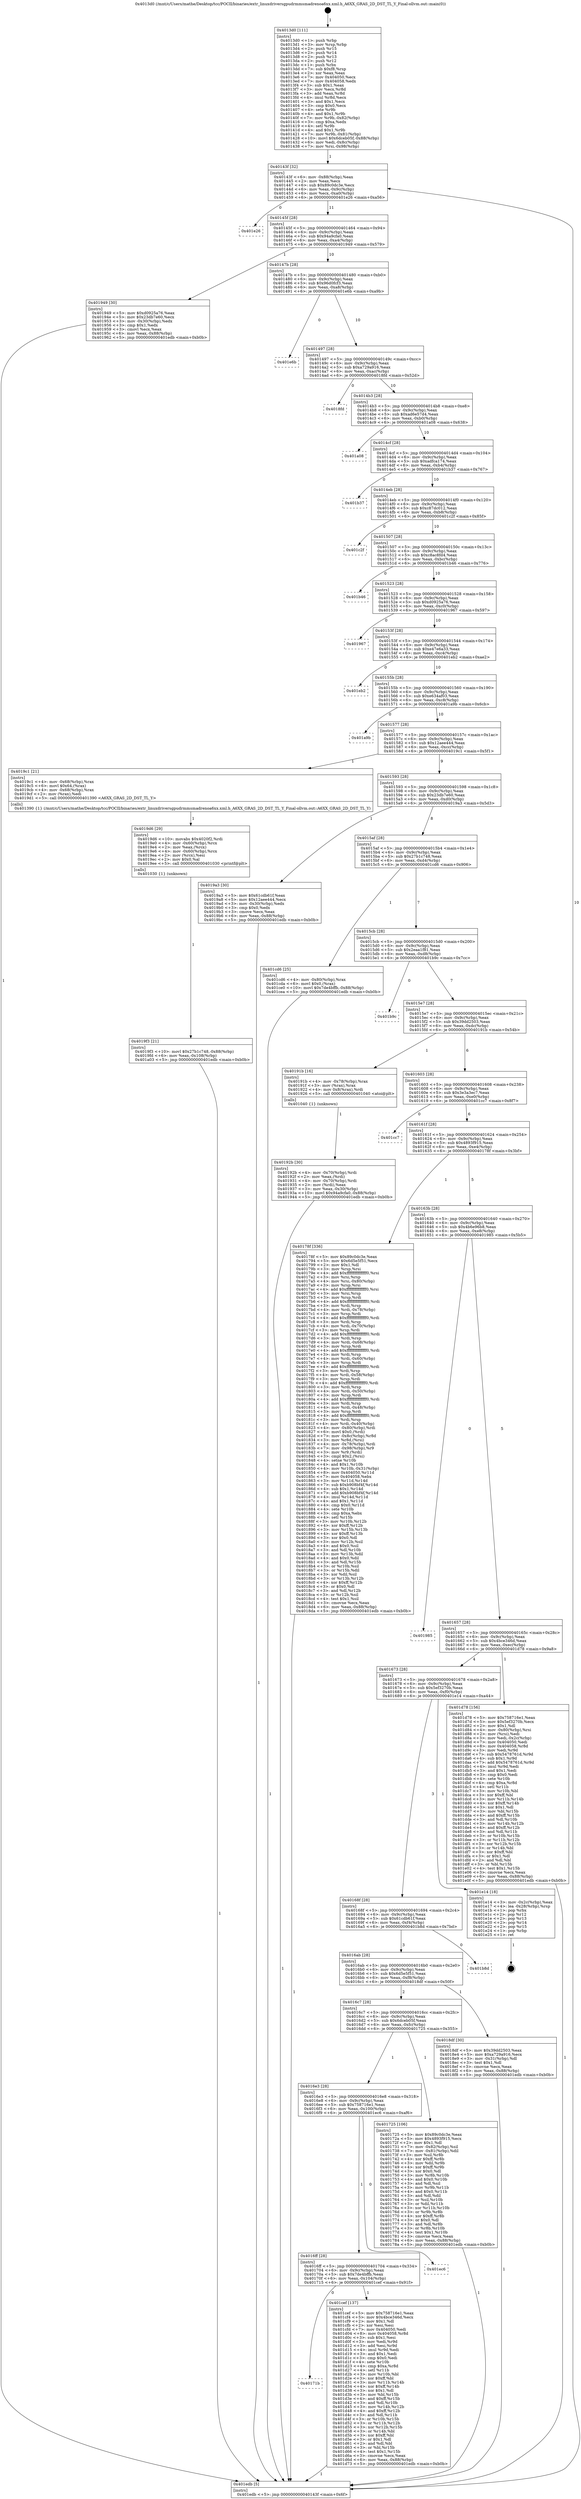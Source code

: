 digraph "0x4013d0" {
  label = "0x4013d0 (/mnt/c/Users/mathe/Desktop/tcc/POCII/binaries/extr_linuxdriversgpudrmmsmadrenoa6xx.xml.h_A6XX_GRAS_2D_DST_TL_Y_Final-ollvm.out::main(0))"
  labelloc = "t"
  node[shape=record]

  Entry [label="",width=0.3,height=0.3,shape=circle,fillcolor=black,style=filled]
  "0x40143f" [label="{
     0x40143f [32]\l
     | [instrs]\l
     &nbsp;&nbsp;0x40143f \<+6\>: mov -0x88(%rbp),%eax\l
     &nbsp;&nbsp;0x401445 \<+2\>: mov %eax,%ecx\l
     &nbsp;&nbsp;0x401447 \<+6\>: sub $0x89c0dc3e,%ecx\l
     &nbsp;&nbsp;0x40144d \<+6\>: mov %eax,-0x9c(%rbp)\l
     &nbsp;&nbsp;0x401453 \<+6\>: mov %ecx,-0xa0(%rbp)\l
     &nbsp;&nbsp;0x401459 \<+6\>: je 0000000000401e26 \<main+0xa56\>\l
  }"]
  "0x401e26" [label="{
     0x401e26\l
  }", style=dashed]
  "0x40145f" [label="{
     0x40145f [28]\l
     | [instrs]\l
     &nbsp;&nbsp;0x40145f \<+5\>: jmp 0000000000401464 \<main+0x94\>\l
     &nbsp;&nbsp;0x401464 \<+6\>: mov -0x9c(%rbp),%eax\l
     &nbsp;&nbsp;0x40146a \<+5\>: sub $0x94a9cfa0,%eax\l
     &nbsp;&nbsp;0x40146f \<+6\>: mov %eax,-0xa4(%rbp)\l
     &nbsp;&nbsp;0x401475 \<+6\>: je 0000000000401949 \<main+0x579\>\l
  }"]
  Exit [label="",width=0.3,height=0.3,shape=circle,fillcolor=black,style=filled,peripheries=2]
  "0x401949" [label="{
     0x401949 [30]\l
     | [instrs]\l
     &nbsp;&nbsp;0x401949 \<+5\>: mov $0xd0925a76,%eax\l
     &nbsp;&nbsp;0x40194e \<+5\>: mov $0x23db7e60,%ecx\l
     &nbsp;&nbsp;0x401953 \<+3\>: mov -0x30(%rbp),%edx\l
     &nbsp;&nbsp;0x401956 \<+3\>: cmp $0x1,%edx\l
     &nbsp;&nbsp;0x401959 \<+3\>: cmovl %ecx,%eax\l
     &nbsp;&nbsp;0x40195c \<+6\>: mov %eax,-0x88(%rbp)\l
     &nbsp;&nbsp;0x401962 \<+5\>: jmp 0000000000401edb \<main+0xb0b\>\l
  }"]
  "0x40147b" [label="{
     0x40147b [28]\l
     | [instrs]\l
     &nbsp;&nbsp;0x40147b \<+5\>: jmp 0000000000401480 \<main+0xb0\>\l
     &nbsp;&nbsp;0x401480 \<+6\>: mov -0x9c(%rbp),%eax\l
     &nbsp;&nbsp;0x401486 \<+5\>: sub $0x96d0fcf3,%eax\l
     &nbsp;&nbsp;0x40148b \<+6\>: mov %eax,-0xa8(%rbp)\l
     &nbsp;&nbsp;0x401491 \<+6\>: je 0000000000401e6b \<main+0xa9b\>\l
  }"]
  "0x40171b" [label="{
     0x40171b\l
  }", style=dashed]
  "0x401e6b" [label="{
     0x401e6b\l
  }", style=dashed]
  "0x401497" [label="{
     0x401497 [28]\l
     | [instrs]\l
     &nbsp;&nbsp;0x401497 \<+5\>: jmp 000000000040149c \<main+0xcc\>\l
     &nbsp;&nbsp;0x40149c \<+6\>: mov -0x9c(%rbp),%eax\l
     &nbsp;&nbsp;0x4014a2 \<+5\>: sub $0xa729a916,%eax\l
     &nbsp;&nbsp;0x4014a7 \<+6\>: mov %eax,-0xac(%rbp)\l
     &nbsp;&nbsp;0x4014ad \<+6\>: je 00000000004018fd \<main+0x52d\>\l
  }"]
  "0x401cef" [label="{
     0x401cef [137]\l
     | [instrs]\l
     &nbsp;&nbsp;0x401cef \<+5\>: mov $0x758716e1,%eax\l
     &nbsp;&nbsp;0x401cf4 \<+5\>: mov $0x4bce346d,%ecx\l
     &nbsp;&nbsp;0x401cf9 \<+2\>: mov $0x1,%dl\l
     &nbsp;&nbsp;0x401cfb \<+2\>: xor %esi,%esi\l
     &nbsp;&nbsp;0x401cfd \<+7\>: mov 0x404050,%edi\l
     &nbsp;&nbsp;0x401d04 \<+8\>: mov 0x404058,%r8d\l
     &nbsp;&nbsp;0x401d0c \<+3\>: sub $0x1,%esi\l
     &nbsp;&nbsp;0x401d0f \<+3\>: mov %edi,%r9d\l
     &nbsp;&nbsp;0x401d12 \<+3\>: add %esi,%r9d\l
     &nbsp;&nbsp;0x401d15 \<+4\>: imul %r9d,%edi\l
     &nbsp;&nbsp;0x401d19 \<+3\>: and $0x1,%edi\l
     &nbsp;&nbsp;0x401d1c \<+3\>: cmp $0x0,%edi\l
     &nbsp;&nbsp;0x401d1f \<+4\>: sete %r10b\l
     &nbsp;&nbsp;0x401d23 \<+4\>: cmp $0xa,%r8d\l
     &nbsp;&nbsp;0x401d27 \<+4\>: setl %r11b\l
     &nbsp;&nbsp;0x401d2b \<+3\>: mov %r10b,%bl\l
     &nbsp;&nbsp;0x401d2e \<+3\>: xor $0xff,%bl\l
     &nbsp;&nbsp;0x401d31 \<+3\>: mov %r11b,%r14b\l
     &nbsp;&nbsp;0x401d34 \<+4\>: xor $0xff,%r14b\l
     &nbsp;&nbsp;0x401d38 \<+3\>: xor $0x1,%dl\l
     &nbsp;&nbsp;0x401d3b \<+3\>: mov %bl,%r15b\l
     &nbsp;&nbsp;0x401d3e \<+4\>: and $0xff,%r15b\l
     &nbsp;&nbsp;0x401d42 \<+3\>: and %dl,%r10b\l
     &nbsp;&nbsp;0x401d45 \<+3\>: mov %r14b,%r12b\l
     &nbsp;&nbsp;0x401d48 \<+4\>: and $0xff,%r12b\l
     &nbsp;&nbsp;0x401d4c \<+3\>: and %dl,%r11b\l
     &nbsp;&nbsp;0x401d4f \<+3\>: or %r10b,%r15b\l
     &nbsp;&nbsp;0x401d52 \<+3\>: or %r11b,%r12b\l
     &nbsp;&nbsp;0x401d55 \<+3\>: xor %r12b,%r15b\l
     &nbsp;&nbsp;0x401d58 \<+3\>: or %r14b,%bl\l
     &nbsp;&nbsp;0x401d5b \<+3\>: xor $0xff,%bl\l
     &nbsp;&nbsp;0x401d5e \<+3\>: or $0x1,%dl\l
     &nbsp;&nbsp;0x401d61 \<+2\>: and %dl,%bl\l
     &nbsp;&nbsp;0x401d63 \<+3\>: or %bl,%r15b\l
     &nbsp;&nbsp;0x401d66 \<+4\>: test $0x1,%r15b\l
     &nbsp;&nbsp;0x401d6a \<+3\>: cmovne %ecx,%eax\l
     &nbsp;&nbsp;0x401d6d \<+6\>: mov %eax,-0x88(%rbp)\l
     &nbsp;&nbsp;0x401d73 \<+5\>: jmp 0000000000401edb \<main+0xb0b\>\l
  }"]
  "0x4018fd" [label="{
     0x4018fd\l
  }", style=dashed]
  "0x4014b3" [label="{
     0x4014b3 [28]\l
     | [instrs]\l
     &nbsp;&nbsp;0x4014b3 \<+5\>: jmp 00000000004014b8 \<main+0xe8\>\l
     &nbsp;&nbsp;0x4014b8 \<+6\>: mov -0x9c(%rbp),%eax\l
     &nbsp;&nbsp;0x4014be \<+5\>: sub $0xad6e57d4,%eax\l
     &nbsp;&nbsp;0x4014c3 \<+6\>: mov %eax,-0xb0(%rbp)\l
     &nbsp;&nbsp;0x4014c9 \<+6\>: je 0000000000401a08 \<main+0x638\>\l
  }"]
  "0x4016ff" [label="{
     0x4016ff [28]\l
     | [instrs]\l
     &nbsp;&nbsp;0x4016ff \<+5\>: jmp 0000000000401704 \<main+0x334\>\l
     &nbsp;&nbsp;0x401704 \<+6\>: mov -0x9c(%rbp),%eax\l
     &nbsp;&nbsp;0x40170a \<+5\>: sub $0x7de4bffb,%eax\l
     &nbsp;&nbsp;0x40170f \<+6\>: mov %eax,-0x104(%rbp)\l
     &nbsp;&nbsp;0x401715 \<+6\>: je 0000000000401cef \<main+0x91f\>\l
  }"]
  "0x401a08" [label="{
     0x401a08\l
  }", style=dashed]
  "0x4014cf" [label="{
     0x4014cf [28]\l
     | [instrs]\l
     &nbsp;&nbsp;0x4014cf \<+5\>: jmp 00000000004014d4 \<main+0x104\>\l
     &nbsp;&nbsp;0x4014d4 \<+6\>: mov -0x9c(%rbp),%eax\l
     &nbsp;&nbsp;0x4014da \<+5\>: sub $0xadfca174,%eax\l
     &nbsp;&nbsp;0x4014df \<+6\>: mov %eax,-0xb4(%rbp)\l
     &nbsp;&nbsp;0x4014e5 \<+6\>: je 0000000000401b37 \<main+0x767\>\l
  }"]
  "0x401ec6" [label="{
     0x401ec6\l
  }", style=dashed]
  "0x401b37" [label="{
     0x401b37\l
  }", style=dashed]
  "0x4014eb" [label="{
     0x4014eb [28]\l
     | [instrs]\l
     &nbsp;&nbsp;0x4014eb \<+5\>: jmp 00000000004014f0 \<main+0x120\>\l
     &nbsp;&nbsp;0x4014f0 \<+6\>: mov -0x9c(%rbp),%eax\l
     &nbsp;&nbsp;0x4014f6 \<+5\>: sub $0xc87dc012,%eax\l
     &nbsp;&nbsp;0x4014fb \<+6\>: mov %eax,-0xb8(%rbp)\l
     &nbsp;&nbsp;0x401501 \<+6\>: je 0000000000401c2f \<main+0x85f\>\l
  }"]
  "0x4019f3" [label="{
     0x4019f3 [21]\l
     | [instrs]\l
     &nbsp;&nbsp;0x4019f3 \<+10\>: movl $0x27b1c748,-0x88(%rbp)\l
     &nbsp;&nbsp;0x4019fd \<+6\>: mov %eax,-0x108(%rbp)\l
     &nbsp;&nbsp;0x401a03 \<+5\>: jmp 0000000000401edb \<main+0xb0b\>\l
  }"]
  "0x401c2f" [label="{
     0x401c2f\l
  }", style=dashed]
  "0x401507" [label="{
     0x401507 [28]\l
     | [instrs]\l
     &nbsp;&nbsp;0x401507 \<+5\>: jmp 000000000040150c \<main+0x13c\>\l
     &nbsp;&nbsp;0x40150c \<+6\>: mov -0x9c(%rbp),%eax\l
     &nbsp;&nbsp;0x401512 \<+5\>: sub $0xc8ac8fd4,%eax\l
     &nbsp;&nbsp;0x401517 \<+6\>: mov %eax,-0xbc(%rbp)\l
     &nbsp;&nbsp;0x40151d \<+6\>: je 0000000000401b46 \<main+0x776\>\l
  }"]
  "0x4019d6" [label="{
     0x4019d6 [29]\l
     | [instrs]\l
     &nbsp;&nbsp;0x4019d6 \<+10\>: movabs $0x4020f2,%rdi\l
     &nbsp;&nbsp;0x4019e0 \<+4\>: mov -0x60(%rbp),%rcx\l
     &nbsp;&nbsp;0x4019e4 \<+2\>: mov %eax,(%rcx)\l
     &nbsp;&nbsp;0x4019e6 \<+4\>: mov -0x60(%rbp),%rcx\l
     &nbsp;&nbsp;0x4019ea \<+2\>: mov (%rcx),%esi\l
     &nbsp;&nbsp;0x4019ec \<+2\>: mov $0x0,%al\l
     &nbsp;&nbsp;0x4019ee \<+5\>: call 0000000000401030 \<printf@plt\>\l
     | [calls]\l
     &nbsp;&nbsp;0x401030 \{1\} (unknown)\l
  }"]
  "0x401b46" [label="{
     0x401b46\l
  }", style=dashed]
  "0x401523" [label="{
     0x401523 [28]\l
     | [instrs]\l
     &nbsp;&nbsp;0x401523 \<+5\>: jmp 0000000000401528 \<main+0x158\>\l
     &nbsp;&nbsp;0x401528 \<+6\>: mov -0x9c(%rbp),%eax\l
     &nbsp;&nbsp;0x40152e \<+5\>: sub $0xd0925a76,%eax\l
     &nbsp;&nbsp;0x401533 \<+6\>: mov %eax,-0xc0(%rbp)\l
     &nbsp;&nbsp;0x401539 \<+6\>: je 0000000000401967 \<main+0x597\>\l
  }"]
  "0x40192b" [label="{
     0x40192b [30]\l
     | [instrs]\l
     &nbsp;&nbsp;0x40192b \<+4\>: mov -0x70(%rbp),%rdi\l
     &nbsp;&nbsp;0x40192f \<+2\>: mov %eax,(%rdi)\l
     &nbsp;&nbsp;0x401931 \<+4\>: mov -0x70(%rbp),%rdi\l
     &nbsp;&nbsp;0x401935 \<+2\>: mov (%rdi),%eax\l
     &nbsp;&nbsp;0x401937 \<+3\>: mov %eax,-0x30(%rbp)\l
     &nbsp;&nbsp;0x40193a \<+10\>: movl $0x94a9cfa0,-0x88(%rbp)\l
     &nbsp;&nbsp;0x401944 \<+5\>: jmp 0000000000401edb \<main+0xb0b\>\l
  }"]
  "0x401967" [label="{
     0x401967\l
  }", style=dashed]
  "0x40153f" [label="{
     0x40153f [28]\l
     | [instrs]\l
     &nbsp;&nbsp;0x40153f \<+5\>: jmp 0000000000401544 \<main+0x174\>\l
     &nbsp;&nbsp;0x401544 \<+6\>: mov -0x9c(%rbp),%eax\l
     &nbsp;&nbsp;0x40154a \<+5\>: sub $0xe47e6a33,%eax\l
     &nbsp;&nbsp;0x40154f \<+6\>: mov %eax,-0xc4(%rbp)\l
     &nbsp;&nbsp;0x401555 \<+6\>: je 0000000000401eb2 \<main+0xae2\>\l
  }"]
  "0x4013d0" [label="{
     0x4013d0 [111]\l
     | [instrs]\l
     &nbsp;&nbsp;0x4013d0 \<+1\>: push %rbp\l
     &nbsp;&nbsp;0x4013d1 \<+3\>: mov %rsp,%rbp\l
     &nbsp;&nbsp;0x4013d4 \<+2\>: push %r15\l
     &nbsp;&nbsp;0x4013d6 \<+2\>: push %r14\l
     &nbsp;&nbsp;0x4013d8 \<+2\>: push %r13\l
     &nbsp;&nbsp;0x4013da \<+2\>: push %r12\l
     &nbsp;&nbsp;0x4013dc \<+1\>: push %rbx\l
     &nbsp;&nbsp;0x4013dd \<+7\>: sub $0xf8,%rsp\l
     &nbsp;&nbsp;0x4013e4 \<+2\>: xor %eax,%eax\l
     &nbsp;&nbsp;0x4013e6 \<+7\>: mov 0x404050,%ecx\l
     &nbsp;&nbsp;0x4013ed \<+7\>: mov 0x404058,%edx\l
     &nbsp;&nbsp;0x4013f4 \<+3\>: sub $0x1,%eax\l
     &nbsp;&nbsp;0x4013f7 \<+3\>: mov %ecx,%r8d\l
     &nbsp;&nbsp;0x4013fa \<+3\>: add %eax,%r8d\l
     &nbsp;&nbsp;0x4013fd \<+4\>: imul %r8d,%ecx\l
     &nbsp;&nbsp;0x401401 \<+3\>: and $0x1,%ecx\l
     &nbsp;&nbsp;0x401404 \<+3\>: cmp $0x0,%ecx\l
     &nbsp;&nbsp;0x401407 \<+4\>: sete %r9b\l
     &nbsp;&nbsp;0x40140b \<+4\>: and $0x1,%r9b\l
     &nbsp;&nbsp;0x40140f \<+7\>: mov %r9b,-0x82(%rbp)\l
     &nbsp;&nbsp;0x401416 \<+3\>: cmp $0xa,%edx\l
     &nbsp;&nbsp;0x401419 \<+4\>: setl %r9b\l
     &nbsp;&nbsp;0x40141d \<+4\>: and $0x1,%r9b\l
     &nbsp;&nbsp;0x401421 \<+7\>: mov %r9b,-0x81(%rbp)\l
     &nbsp;&nbsp;0x401428 \<+10\>: movl $0x6dceb05f,-0x88(%rbp)\l
     &nbsp;&nbsp;0x401432 \<+6\>: mov %edi,-0x8c(%rbp)\l
     &nbsp;&nbsp;0x401438 \<+7\>: mov %rsi,-0x98(%rbp)\l
  }"]
  "0x401eb2" [label="{
     0x401eb2\l
  }", style=dashed]
  "0x40155b" [label="{
     0x40155b [28]\l
     | [instrs]\l
     &nbsp;&nbsp;0x40155b \<+5\>: jmp 0000000000401560 \<main+0x190\>\l
     &nbsp;&nbsp;0x401560 \<+6\>: mov -0x9c(%rbp),%eax\l
     &nbsp;&nbsp;0x401566 \<+5\>: sub $0xe634af03,%eax\l
     &nbsp;&nbsp;0x40156b \<+6\>: mov %eax,-0xc8(%rbp)\l
     &nbsp;&nbsp;0x401571 \<+6\>: je 0000000000401a9b \<main+0x6cb\>\l
  }"]
  "0x401edb" [label="{
     0x401edb [5]\l
     | [instrs]\l
     &nbsp;&nbsp;0x401edb \<+5\>: jmp 000000000040143f \<main+0x6f\>\l
  }"]
  "0x401a9b" [label="{
     0x401a9b\l
  }", style=dashed]
  "0x401577" [label="{
     0x401577 [28]\l
     | [instrs]\l
     &nbsp;&nbsp;0x401577 \<+5\>: jmp 000000000040157c \<main+0x1ac\>\l
     &nbsp;&nbsp;0x40157c \<+6\>: mov -0x9c(%rbp),%eax\l
     &nbsp;&nbsp;0x401582 \<+5\>: sub $0x12aee444,%eax\l
     &nbsp;&nbsp;0x401587 \<+6\>: mov %eax,-0xcc(%rbp)\l
     &nbsp;&nbsp;0x40158d \<+6\>: je 00000000004019c1 \<main+0x5f1\>\l
  }"]
  "0x4016e3" [label="{
     0x4016e3 [28]\l
     | [instrs]\l
     &nbsp;&nbsp;0x4016e3 \<+5\>: jmp 00000000004016e8 \<main+0x318\>\l
     &nbsp;&nbsp;0x4016e8 \<+6\>: mov -0x9c(%rbp),%eax\l
     &nbsp;&nbsp;0x4016ee \<+5\>: sub $0x758716e1,%eax\l
     &nbsp;&nbsp;0x4016f3 \<+6\>: mov %eax,-0x100(%rbp)\l
     &nbsp;&nbsp;0x4016f9 \<+6\>: je 0000000000401ec6 \<main+0xaf6\>\l
  }"]
  "0x4019c1" [label="{
     0x4019c1 [21]\l
     | [instrs]\l
     &nbsp;&nbsp;0x4019c1 \<+4\>: mov -0x68(%rbp),%rax\l
     &nbsp;&nbsp;0x4019c5 \<+6\>: movl $0x64,(%rax)\l
     &nbsp;&nbsp;0x4019cb \<+4\>: mov -0x68(%rbp),%rax\l
     &nbsp;&nbsp;0x4019cf \<+2\>: mov (%rax),%edi\l
     &nbsp;&nbsp;0x4019d1 \<+5\>: call 0000000000401390 \<A6XX_GRAS_2D_DST_TL_Y\>\l
     | [calls]\l
     &nbsp;&nbsp;0x401390 \{1\} (/mnt/c/Users/mathe/Desktop/tcc/POCII/binaries/extr_linuxdriversgpudrmmsmadrenoa6xx.xml.h_A6XX_GRAS_2D_DST_TL_Y_Final-ollvm.out::A6XX_GRAS_2D_DST_TL_Y)\l
  }"]
  "0x401593" [label="{
     0x401593 [28]\l
     | [instrs]\l
     &nbsp;&nbsp;0x401593 \<+5\>: jmp 0000000000401598 \<main+0x1c8\>\l
     &nbsp;&nbsp;0x401598 \<+6\>: mov -0x9c(%rbp),%eax\l
     &nbsp;&nbsp;0x40159e \<+5\>: sub $0x23db7e60,%eax\l
     &nbsp;&nbsp;0x4015a3 \<+6\>: mov %eax,-0xd0(%rbp)\l
     &nbsp;&nbsp;0x4015a9 \<+6\>: je 00000000004019a3 \<main+0x5d3\>\l
  }"]
  "0x401725" [label="{
     0x401725 [106]\l
     | [instrs]\l
     &nbsp;&nbsp;0x401725 \<+5\>: mov $0x89c0dc3e,%eax\l
     &nbsp;&nbsp;0x40172a \<+5\>: mov $0x4893f915,%ecx\l
     &nbsp;&nbsp;0x40172f \<+2\>: mov $0x1,%dl\l
     &nbsp;&nbsp;0x401731 \<+7\>: mov -0x82(%rbp),%sil\l
     &nbsp;&nbsp;0x401738 \<+7\>: mov -0x81(%rbp),%dil\l
     &nbsp;&nbsp;0x40173f \<+3\>: mov %sil,%r8b\l
     &nbsp;&nbsp;0x401742 \<+4\>: xor $0xff,%r8b\l
     &nbsp;&nbsp;0x401746 \<+3\>: mov %dil,%r9b\l
     &nbsp;&nbsp;0x401749 \<+4\>: xor $0xff,%r9b\l
     &nbsp;&nbsp;0x40174d \<+3\>: xor $0x0,%dl\l
     &nbsp;&nbsp;0x401750 \<+3\>: mov %r8b,%r10b\l
     &nbsp;&nbsp;0x401753 \<+4\>: and $0x0,%r10b\l
     &nbsp;&nbsp;0x401757 \<+3\>: and %dl,%sil\l
     &nbsp;&nbsp;0x40175a \<+3\>: mov %r9b,%r11b\l
     &nbsp;&nbsp;0x40175d \<+4\>: and $0x0,%r11b\l
     &nbsp;&nbsp;0x401761 \<+3\>: and %dl,%dil\l
     &nbsp;&nbsp;0x401764 \<+3\>: or %sil,%r10b\l
     &nbsp;&nbsp;0x401767 \<+3\>: or %dil,%r11b\l
     &nbsp;&nbsp;0x40176a \<+3\>: xor %r11b,%r10b\l
     &nbsp;&nbsp;0x40176d \<+3\>: or %r9b,%r8b\l
     &nbsp;&nbsp;0x401770 \<+4\>: xor $0xff,%r8b\l
     &nbsp;&nbsp;0x401774 \<+3\>: or $0x0,%dl\l
     &nbsp;&nbsp;0x401777 \<+3\>: and %dl,%r8b\l
     &nbsp;&nbsp;0x40177a \<+3\>: or %r8b,%r10b\l
     &nbsp;&nbsp;0x40177d \<+4\>: test $0x1,%r10b\l
     &nbsp;&nbsp;0x401781 \<+3\>: cmovne %ecx,%eax\l
     &nbsp;&nbsp;0x401784 \<+6\>: mov %eax,-0x88(%rbp)\l
     &nbsp;&nbsp;0x40178a \<+5\>: jmp 0000000000401edb \<main+0xb0b\>\l
  }"]
  "0x4019a3" [label="{
     0x4019a3 [30]\l
     | [instrs]\l
     &nbsp;&nbsp;0x4019a3 \<+5\>: mov $0x61cdb61f,%eax\l
     &nbsp;&nbsp;0x4019a8 \<+5\>: mov $0x12aee444,%ecx\l
     &nbsp;&nbsp;0x4019ad \<+3\>: mov -0x30(%rbp),%edx\l
     &nbsp;&nbsp;0x4019b0 \<+3\>: cmp $0x0,%edx\l
     &nbsp;&nbsp;0x4019b3 \<+3\>: cmove %ecx,%eax\l
     &nbsp;&nbsp;0x4019b6 \<+6\>: mov %eax,-0x88(%rbp)\l
     &nbsp;&nbsp;0x4019bc \<+5\>: jmp 0000000000401edb \<main+0xb0b\>\l
  }"]
  "0x4015af" [label="{
     0x4015af [28]\l
     | [instrs]\l
     &nbsp;&nbsp;0x4015af \<+5\>: jmp 00000000004015b4 \<main+0x1e4\>\l
     &nbsp;&nbsp;0x4015b4 \<+6\>: mov -0x9c(%rbp),%eax\l
     &nbsp;&nbsp;0x4015ba \<+5\>: sub $0x27b1c748,%eax\l
     &nbsp;&nbsp;0x4015bf \<+6\>: mov %eax,-0xd4(%rbp)\l
     &nbsp;&nbsp;0x4015c5 \<+6\>: je 0000000000401cd6 \<main+0x906\>\l
  }"]
  "0x4016c7" [label="{
     0x4016c7 [28]\l
     | [instrs]\l
     &nbsp;&nbsp;0x4016c7 \<+5\>: jmp 00000000004016cc \<main+0x2fc\>\l
     &nbsp;&nbsp;0x4016cc \<+6\>: mov -0x9c(%rbp),%eax\l
     &nbsp;&nbsp;0x4016d2 \<+5\>: sub $0x6dceb05f,%eax\l
     &nbsp;&nbsp;0x4016d7 \<+6\>: mov %eax,-0xfc(%rbp)\l
     &nbsp;&nbsp;0x4016dd \<+6\>: je 0000000000401725 \<main+0x355\>\l
  }"]
  "0x401cd6" [label="{
     0x401cd6 [25]\l
     | [instrs]\l
     &nbsp;&nbsp;0x401cd6 \<+4\>: mov -0x80(%rbp),%rax\l
     &nbsp;&nbsp;0x401cda \<+6\>: movl $0x0,(%rax)\l
     &nbsp;&nbsp;0x401ce0 \<+10\>: movl $0x7de4bffb,-0x88(%rbp)\l
     &nbsp;&nbsp;0x401cea \<+5\>: jmp 0000000000401edb \<main+0xb0b\>\l
  }"]
  "0x4015cb" [label="{
     0x4015cb [28]\l
     | [instrs]\l
     &nbsp;&nbsp;0x4015cb \<+5\>: jmp 00000000004015d0 \<main+0x200\>\l
     &nbsp;&nbsp;0x4015d0 \<+6\>: mov -0x9c(%rbp),%eax\l
     &nbsp;&nbsp;0x4015d6 \<+5\>: sub $0x2eaa1f81,%eax\l
     &nbsp;&nbsp;0x4015db \<+6\>: mov %eax,-0xd8(%rbp)\l
     &nbsp;&nbsp;0x4015e1 \<+6\>: je 0000000000401b9c \<main+0x7cc\>\l
  }"]
  "0x4018df" [label="{
     0x4018df [30]\l
     | [instrs]\l
     &nbsp;&nbsp;0x4018df \<+5\>: mov $0x39dd2503,%eax\l
     &nbsp;&nbsp;0x4018e4 \<+5\>: mov $0xa729a916,%ecx\l
     &nbsp;&nbsp;0x4018e9 \<+3\>: mov -0x31(%rbp),%dl\l
     &nbsp;&nbsp;0x4018ec \<+3\>: test $0x1,%dl\l
     &nbsp;&nbsp;0x4018ef \<+3\>: cmovne %ecx,%eax\l
     &nbsp;&nbsp;0x4018f2 \<+6\>: mov %eax,-0x88(%rbp)\l
     &nbsp;&nbsp;0x4018f8 \<+5\>: jmp 0000000000401edb \<main+0xb0b\>\l
  }"]
  "0x401b9c" [label="{
     0x401b9c\l
  }", style=dashed]
  "0x4015e7" [label="{
     0x4015e7 [28]\l
     | [instrs]\l
     &nbsp;&nbsp;0x4015e7 \<+5\>: jmp 00000000004015ec \<main+0x21c\>\l
     &nbsp;&nbsp;0x4015ec \<+6\>: mov -0x9c(%rbp),%eax\l
     &nbsp;&nbsp;0x4015f2 \<+5\>: sub $0x39dd2503,%eax\l
     &nbsp;&nbsp;0x4015f7 \<+6\>: mov %eax,-0xdc(%rbp)\l
     &nbsp;&nbsp;0x4015fd \<+6\>: je 000000000040191b \<main+0x54b\>\l
  }"]
  "0x4016ab" [label="{
     0x4016ab [28]\l
     | [instrs]\l
     &nbsp;&nbsp;0x4016ab \<+5\>: jmp 00000000004016b0 \<main+0x2e0\>\l
     &nbsp;&nbsp;0x4016b0 \<+6\>: mov -0x9c(%rbp),%eax\l
     &nbsp;&nbsp;0x4016b6 \<+5\>: sub $0x6d5e5f51,%eax\l
     &nbsp;&nbsp;0x4016bb \<+6\>: mov %eax,-0xf8(%rbp)\l
     &nbsp;&nbsp;0x4016c1 \<+6\>: je 00000000004018df \<main+0x50f\>\l
  }"]
  "0x40191b" [label="{
     0x40191b [16]\l
     | [instrs]\l
     &nbsp;&nbsp;0x40191b \<+4\>: mov -0x78(%rbp),%rax\l
     &nbsp;&nbsp;0x40191f \<+3\>: mov (%rax),%rax\l
     &nbsp;&nbsp;0x401922 \<+4\>: mov 0x8(%rax),%rdi\l
     &nbsp;&nbsp;0x401926 \<+5\>: call 0000000000401040 \<atoi@plt\>\l
     | [calls]\l
     &nbsp;&nbsp;0x401040 \{1\} (unknown)\l
  }"]
  "0x401603" [label="{
     0x401603 [28]\l
     | [instrs]\l
     &nbsp;&nbsp;0x401603 \<+5\>: jmp 0000000000401608 \<main+0x238\>\l
     &nbsp;&nbsp;0x401608 \<+6\>: mov -0x9c(%rbp),%eax\l
     &nbsp;&nbsp;0x40160e \<+5\>: sub $0x3e3a3ec7,%eax\l
     &nbsp;&nbsp;0x401613 \<+6\>: mov %eax,-0xe0(%rbp)\l
     &nbsp;&nbsp;0x401619 \<+6\>: je 0000000000401cc7 \<main+0x8f7\>\l
  }"]
  "0x401b8d" [label="{
     0x401b8d\l
  }", style=dashed]
  "0x401cc7" [label="{
     0x401cc7\l
  }", style=dashed]
  "0x40161f" [label="{
     0x40161f [28]\l
     | [instrs]\l
     &nbsp;&nbsp;0x40161f \<+5\>: jmp 0000000000401624 \<main+0x254\>\l
     &nbsp;&nbsp;0x401624 \<+6\>: mov -0x9c(%rbp),%eax\l
     &nbsp;&nbsp;0x40162a \<+5\>: sub $0x4893f915,%eax\l
     &nbsp;&nbsp;0x40162f \<+6\>: mov %eax,-0xe4(%rbp)\l
     &nbsp;&nbsp;0x401635 \<+6\>: je 000000000040178f \<main+0x3bf\>\l
  }"]
  "0x40168f" [label="{
     0x40168f [28]\l
     | [instrs]\l
     &nbsp;&nbsp;0x40168f \<+5\>: jmp 0000000000401694 \<main+0x2c4\>\l
     &nbsp;&nbsp;0x401694 \<+6\>: mov -0x9c(%rbp),%eax\l
     &nbsp;&nbsp;0x40169a \<+5\>: sub $0x61cdb61f,%eax\l
     &nbsp;&nbsp;0x40169f \<+6\>: mov %eax,-0xf4(%rbp)\l
     &nbsp;&nbsp;0x4016a5 \<+6\>: je 0000000000401b8d \<main+0x7bd\>\l
  }"]
  "0x40178f" [label="{
     0x40178f [336]\l
     | [instrs]\l
     &nbsp;&nbsp;0x40178f \<+5\>: mov $0x89c0dc3e,%eax\l
     &nbsp;&nbsp;0x401794 \<+5\>: mov $0x6d5e5f51,%ecx\l
     &nbsp;&nbsp;0x401799 \<+2\>: mov $0x1,%dl\l
     &nbsp;&nbsp;0x40179b \<+3\>: mov %rsp,%rsi\l
     &nbsp;&nbsp;0x40179e \<+4\>: add $0xfffffffffffffff0,%rsi\l
     &nbsp;&nbsp;0x4017a2 \<+3\>: mov %rsi,%rsp\l
     &nbsp;&nbsp;0x4017a5 \<+4\>: mov %rsi,-0x80(%rbp)\l
     &nbsp;&nbsp;0x4017a9 \<+3\>: mov %rsp,%rsi\l
     &nbsp;&nbsp;0x4017ac \<+4\>: add $0xfffffffffffffff0,%rsi\l
     &nbsp;&nbsp;0x4017b0 \<+3\>: mov %rsi,%rsp\l
     &nbsp;&nbsp;0x4017b3 \<+3\>: mov %rsp,%rdi\l
     &nbsp;&nbsp;0x4017b6 \<+4\>: add $0xfffffffffffffff0,%rdi\l
     &nbsp;&nbsp;0x4017ba \<+3\>: mov %rdi,%rsp\l
     &nbsp;&nbsp;0x4017bd \<+4\>: mov %rdi,-0x78(%rbp)\l
     &nbsp;&nbsp;0x4017c1 \<+3\>: mov %rsp,%rdi\l
     &nbsp;&nbsp;0x4017c4 \<+4\>: add $0xfffffffffffffff0,%rdi\l
     &nbsp;&nbsp;0x4017c8 \<+3\>: mov %rdi,%rsp\l
     &nbsp;&nbsp;0x4017cb \<+4\>: mov %rdi,-0x70(%rbp)\l
     &nbsp;&nbsp;0x4017cf \<+3\>: mov %rsp,%rdi\l
     &nbsp;&nbsp;0x4017d2 \<+4\>: add $0xfffffffffffffff0,%rdi\l
     &nbsp;&nbsp;0x4017d6 \<+3\>: mov %rdi,%rsp\l
     &nbsp;&nbsp;0x4017d9 \<+4\>: mov %rdi,-0x68(%rbp)\l
     &nbsp;&nbsp;0x4017dd \<+3\>: mov %rsp,%rdi\l
     &nbsp;&nbsp;0x4017e0 \<+4\>: add $0xfffffffffffffff0,%rdi\l
     &nbsp;&nbsp;0x4017e4 \<+3\>: mov %rdi,%rsp\l
     &nbsp;&nbsp;0x4017e7 \<+4\>: mov %rdi,-0x60(%rbp)\l
     &nbsp;&nbsp;0x4017eb \<+3\>: mov %rsp,%rdi\l
     &nbsp;&nbsp;0x4017ee \<+4\>: add $0xfffffffffffffff0,%rdi\l
     &nbsp;&nbsp;0x4017f2 \<+3\>: mov %rdi,%rsp\l
     &nbsp;&nbsp;0x4017f5 \<+4\>: mov %rdi,-0x58(%rbp)\l
     &nbsp;&nbsp;0x4017f9 \<+3\>: mov %rsp,%rdi\l
     &nbsp;&nbsp;0x4017fc \<+4\>: add $0xfffffffffffffff0,%rdi\l
     &nbsp;&nbsp;0x401800 \<+3\>: mov %rdi,%rsp\l
     &nbsp;&nbsp;0x401803 \<+4\>: mov %rdi,-0x50(%rbp)\l
     &nbsp;&nbsp;0x401807 \<+3\>: mov %rsp,%rdi\l
     &nbsp;&nbsp;0x40180a \<+4\>: add $0xfffffffffffffff0,%rdi\l
     &nbsp;&nbsp;0x40180e \<+3\>: mov %rdi,%rsp\l
     &nbsp;&nbsp;0x401811 \<+4\>: mov %rdi,-0x48(%rbp)\l
     &nbsp;&nbsp;0x401815 \<+3\>: mov %rsp,%rdi\l
     &nbsp;&nbsp;0x401818 \<+4\>: add $0xfffffffffffffff0,%rdi\l
     &nbsp;&nbsp;0x40181c \<+3\>: mov %rdi,%rsp\l
     &nbsp;&nbsp;0x40181f \<+4\>: mov %rdi,-0x40(%rbp)\l
     &nbsp;&nbsp;0x401823 \<+4\>: mov -0x80(%rbp),%rdi\l
     &nbsp;&nbsp;0x401827 \<+6\>: movl $0x0,(%rdi)\l
     &nbsp;&nbsp;0x40182d \<+7\>: mov -0x8c(%rbp),%r8d\l
     &nbsp;&nbsp;0x401834 \<+3\>: mov %r8d,(%rsi)\l
     &nbsp;&nbsp;0x401837 \<+4\>: mov -0x78(%rbp),%rdi\l
     &nbsp;&nbsp;0x40183b \<+7\>: mov -0x98(%rbp),%r9\l
     &nbsp;&nbsp;0x401842 \<+3\>: mov %r9,(%rdi)\l
     &nbsp;&nbsp;0x401845 \<+3\>: cmpl $0x2,(%rsi)\l
     &nbsp;&nbsp;0x401848 \<+4\>: setne %r10b\l
     &nbsp;&nbsp;0x40184c \<+4\>: and $0x1,%r10b\l
     &nbsp;&nbsp;0x401850 \<+4\>: mov %r10b,-0x31(%rbp)\l
     &nbsp;&nbsp;0x401854 \<+8\>: mov 0x404050,%r11d\l
     &nbsp;&nbsp;0x40185c \<+7\>: mov 0x404058,%ebx\l
     &nbsp;&nbsp;0x401863 \<+3\>: mov %r11d,%r14d\l
     &nbsp;&nbsp;0x401866 \<+7\>: sub $0xb908bf4f,%r14d\l
     &nbsp;&nbsp;0x40186d \<+4\>: sub $0x1,%r14d\l
     &nbsp;&nbsp;0x401871 \<+7\>: add $0xb908bf4f,%r14d\l
     &nbsp;&nbsp;0x401878 \<+4\>: imul %r14d,%r11d\l
     &nbsp;&nbsp;0x40187c \<+4\>: and $0x1,%r11d\l
     &nbsp;&nbsp;0x401880 \<+4\>: cmp $0x0,%r11d\l
     &nbsp;&nbsp;0x401884 \<+4\>: sete %r10b\l
     &nbsp;&nbsp;0x401888 \<+3\>: cmp $0xa,%ebx\l
     &nbsp;&nbsp;0x40188b \<+4\>: setl %r15b\l
     &nbsp;&nbsp;0x40188f \<+3\>: mov %r10b,%r12b\l
     &nbsp;&nbsp;0x401892 \<+4\>: xor $0xff,%r12b\l
     &nbsp;&nbsp;0x401896 \<+3\>: mov %r15b,%r13b\l
     &nbsp;&nbsp;0x401899 \<+4\>: xor $0xff,%r13b\l
     &nbsp;&nbsp;0x40189d \<+3\>: xor $0x0,%dl\l
     &nbsp;&nbsp;0x4018a0 \<+3\>: mov %r12b,%sil\l
     &nbsp;&nbsp;0x4018a3 \<+4\>: and $0x0,%sil\l
     &nbsp;&nbsp;0x4018a7 \<+3\>: and %dl,%r10b\l
     &nbsp;&nbsp;0x4018aa \<+3\>: mov %r13b,%dil\l
     &nbsp;&nbsp;0x4018ad \<+4\>: and $0x0,%dil\l
     &nbsp;&nbsp;0x4018b1 \<+3\>: and %dl,%r15b\l
     &nbsp;&nbsp;0x4018b4 \<+3\>: or %r10b,%sil\l
     &nbsp;&nbsp;0x4018b7 \<+3\>: or %r15b,%dil\l
     &nbsp;&nbsp;0x4018ba \<+3\>: xor %dil,%sil\l
     &nbsp;&nbsp;0x4018bd \<+3\>: or %r13b,%r12b\l
     &nbsp;&nbsp;0x4018c0 \<+4\>: xor $0xff,%r12b\l
     &nbsp;&nbsp;0x4018c4 \<+3\>: or $0x0,%dl\l
     &nbsp;&nbsp;0x4018c7 \<+3\>: and %dl,%r12b\l
     &nbsp;&nbsp;0x4018ca \<+3\>: or %r12b,%sil\l
     &nbsp;&nbsp;0x4018cd \<+4\>: test $0x1,%sil\l
     &nbsp;&nbsp;0x4018d1 \<+3\>: cmovne %ecx,%eax\l
     &nbsp;&nbsp;0x4018d4 \<+6\>: mov %eax,-0x88(%rbp)\l
     &nbsp;&nbsp;0x4018da \<+5\>: jmp 0000000000401edb \<main+0xb0b\>\l
  }"]
  "0x40163b" [label="{
     0x40163b [28]\l
     | [instrs]\l
     &nbsp;&nbsp;0x40163b \<+5\>: jmp 0000000000401640 \<main+0x270\>\l
     &nbsp;&nbsp;0x401640 \<+6\>: mov -0x9c(%rbp),%eax\l
     &nbsp;&nbsp;0x401646 \<+5\>: sub $0x4b6e96b8,%eax\l
     &nbsp;&nbsp;0x40164b \<+6\>: mov %eax,-0xe8(%rbp)\l
     &nbsp;&nbsp;0x401651 \<+6\>: je 0000000000401985 \<main+0x5b5\>\l
  }"]
  "0x401e14" [label="{
     0x401e14 [18]\l
     | [instrs]\l
     &nbsp;&nbsp;0x401e14 \<+3\>: mov -0x2c(%rbp),%eax\l
     &nbsp;&nbsp;0x401e17 \<+4\>: lea -0x28(%rbp),%rsp\l
     &nbsp;&nbsp;0x401e1b \<+1\>: pop %rbx\l
     &nbsp;&nbsp;0x401e1c \<+2\>: pop %r12\l
     &nbsp;&nbsp;0x401e1e \<+2\>: pop %r13\l
     &nbsp;&nbsp;0x401e20 \<+2\>: pop %r14\l
     &nbsp;&nbsp;0x401e22 \<+2\>: pop %r15\l
     &nbsp;&nbsp;0x401e24 \<+1\>: pop %rbp\l
     &nbsp;&nbsp;0x401e25 \<+1\>: ret\l
  }"]
  "0x401985" [label="{
     0x401985\l
  }", style=dashed]
  "0x401657" [label="{
     0x401657 [28]\l
     | [instrs]\l
     &nbsp;&nbsp;0x401657 \<+5\>: jmp 000000000040165c \<main+0x28c\>\l
     &nbsp;&nbsp;0x40165c \<+6\>: mov -0x9c(%rbp),%eax\l
     &nbsp;&nbsp;0x401662 \<+5\>: sub $0x4bce346d,%eax\l
     &nbsp;&nbsp;0x401667 \<+6\>: mov %eax,-0xec(%rbp)\l
     &nbsp;&nbsp;0x40166d \<+6\>: je 0000000000401d78 \<main+0x9a8\>\l
  }"]
  "0x401673" [label="{
     0x401673 [28]\l
     | [instrs]\l
     &nbsp;&nbsp;0x401673 \<+5\>: jmp 0000000000401678 \<main+0x2a8\>\l
     &nbsp;&nbsp;0x401678 \<+6\>: mov -0x9c(%rbp),%eax\l
     &nbsp;&nbsp;0x40167e \<+5\>: sub $0x5ef3270b,%eax\l
     &nbsp;&nbsp;0x401683 \<+6\>: mov %eax,-0xf0(%rbp)\l
     &nbsp;&nbsp;0x401689 \<+6\>: je 0000000000401e14 \<main+0xa44\>\l
  }"]
  "0x401d78" [label="{
     0x401d78 [156]\l
     | [instrs]\l
     &nbsp;&nbsp;0x401d78 \<+5\>: mov $0x758716e1,%eax\l
     &nbsp;&nbsp;0x401d7d \<+5\>: mov $0x5ef3270b,%ecx\l
     &nbsp;&nbsp;0x401d82 \<+2\>: mov $0x1,%dl\l
     &nbsp;&nbsp;0x401d84 \<+4\>: mov -0x80(%rbp),%rsi\l
     &nbsp;&nbsp;0x401d88 \<+2\>: mov (%rsi),%edi\l
     &nbsp;&nbsp;0x401d8a \<+3\>: mov %edi,-0x2c(%rbp)\l
     &nbsp;&nbsp;0x401d8d \<+7\>: mov 0x404050,%edi\l
     &nbsp;&nbsp;0x401d94 \<+8\>: mov 0x404058,%r8d\l
     &nbsp;&nbsp;0x401d9c \<+3\>: mov %edi,%r9d\l
     &nbsp;&nbsp;0x401d9f \<+7\>: sub $0x5478761d,%r9d\l
     &nbsp;&nbsp;0x401da6 \<+4\>: sub $0x1,%r9d\l
     &nbsp;&nbsp;0x401daa \<+7\>: add $0x5478761d,%r9d\l
     &nbsp;&nbsp;0x401db1 \<+4\>: imul %r9d,%edi\l
     &nbsp;&nbsp;0x401db5 \<+3\>: and $0x1,%edi\l
     &nbsp;&nbsp;0x401db8 \<+3\>: cmp $0x0,%edi\l
     &nbsp;&nbsp;0x401dbb \<+4\>: sete %r10b\l
     &nbsp;&nbsp;0x401dbf \<+4\>: cmp $0xa,%r8d\l
     &nbsp;&nbsp;0x401dc3 \<+4\>: setl %r11b\l
     &nbsp;&nbsp;0x401dc7 \<+3\>: mov %r10b,%bl\l
     &nbsp;&nbsp;0x401dca \<+3\>: xor $0xff,%bl\l
     &nbsp;&nbsp;0x401dcd \<+3\>: mov %r11b,%r14b\l
     &nbsp;&nbsp;0x401dd0 \<+4\>: xor $0xff,%r14b\l
     &nbsp;&nbsp;0x401dd4 \<+3\>: xor $0x1,%dl\l
     &nbsp;&nbsp;0x401dd7 \<+3\>: mov %bl,%r15b\l
     &nbsp;&nbsp;0x401dda \<+4\>: and $0xff,%r15b\l
     &nbsp;&nbsp;0x401dde \<+3\>: and %dl,%r10b\l
     &nbsp;&nbsp;0x401de1 \<+3\>: mov %r14b,%r12b\l
     &nbsp;&nbsp;0x401de4 \<+4\>: and $0xff,%r12b\l
     &nbsp;&nbsp;0x401de8 \<+3\>: and %dl,%r11b\l
     &nbsp;&nbsp;0x401deb \<+3\>: or %r10b,%r15b\l
     &nbsp;&nbsp;0x401dee \<+3\>: or %r11b,%r12b\l
     &nbsp;&nbsp;0x401df1 \<+3\>: xor %r12b,%r15b\l
     &nbsp;&nbsp;0x401df4 \<+3\>: or %r14b,%bl\l
     &nbsp;&nbsp;0x401df7 \<+3\>: xor $0xff,%bl\l
     &nbsp;&nbsp;0x401dfa \<+3\>: or $0x1,%dl\l
     &nbsp;&nbsp;0x401dfd \<+2\>: and %dl,%bl\l
     &nbsp;&nbsp;0x401dff \<+3\>: or %bl,%r15b\l
     &nbsp;&nbsp;0x401e02 \<+4\>: test $0x1,%r15b\l
     &nbsp;&nbsp;0x401e06 \<+3\>: cmovne %ecx,%eax\l
     &nbsp;&nbsp;0x401e09 \<+6\>: mov %eax,-0x88(%rbp)\l
     &nbsp;&nbsp;0x401e0f \<+5\>: jmp 0000000000401edb \<main+0xb0b\>\l
  }"]
  Entry -> "0x4013d0" [label=" 1"]
  "0x40143f" -> "0x401e26" [label=" 0"]
  "0x40143f" -> "0x40145f" [label=" 11"]
  "0x401e14" -> Exit [label=" 1"]
  "0x40145f" -> "0x401949" [label=" 1"]
  "0x40145f" -> "0x40147b" [label=" 10"]
  "0x401d78" -> "0x401edb" [label=" 1"]
  "0x40147b" -> "0x401e6b" [label=" 0"]
  "0x40147b" -> "0x401497" [label=" 10"]
  "0x401cef" -> "0x401edb" [label=" 1"]
  "0x401497" -> "0x4018fd" [label=" 0"]
  "0x401497" -> "0x4014b3" [label=" 10"]
  "0x4016ff" -> "0x40171b" [label=" 0"]
  "0x4014b3" -> "0x401a08" [label=" 0"]
  "0x4014b3" -> "0x4014cf" [label=" 10"]
  "0x4016ff" -> "0x401cef" [label=" 1"]
  "0x4014cf" -> "0x401b37" [label=" 0"]
  "0x4014cf" -> "0x4014eb" [label=" 10"]
  "0x4016e3" -> "0x4016ff" [label=" 1"]
  "0x4014eb" -> "0x401c2f" [label=" 0"]
  "0x4014eb" -> "0x401507" [label=" 10"]
  "0x4016e3" -> "0x401ec6" [label=" 0"]
  "0x401507" -> "0x401b46" [label=" 0"]
  "0x401507" -> "0x401523" [label=" 10"]
  "0x401cd6" -> "0x401edb" [label=" 1"]
  "0x401523" -> "0x401967" [label=" 0"]
  "0x401523" -> "0x40153f" [label=" 10"]
  "0x4019f3" -> "0x401edb" [label=" 1"]
  "0x40153f" -> "0x401eb2" [label=" 0"]
  "0x40153f" -> "0x40155b" [label=" 10"]
  "0x4019c1" -> "0x4019d6" [label=" 1"]
  "0x40155b" -> "0x401a9b" [label=" 0"]
  "0x40155b" -> "0x401577" [label=" 10"]
  "0x4019a3" -> "0x401edb" [label=" 1"]
  "0x401577" -> "0x4019c1" [label=" 1"]
  "0x401577" -> "0x401593" [label=" 9"]
  "0x401949" -> "0x401edb" [label=" 1"]
  "0x401593" -> "0x4019a3" [label=" 1"]
  "0x401593" -> "0x4015af" [label=" 8"]
  "0x40192b" -> "0x401edb" [label=" 1"]
  "0x4015af" -> "0x401cd6" [label=" 1"]
  "0x4015af" -> "0x4015cb" [label=" 7"]
  "0x4018df" -> "0x401edb" [label=" 1"]
  "0x4015cb" -> "0x401b9c" [label=" 0"]
  "0x4015cb" -> "0x4015e7" [label=" 7"]
  "0x40178f" -> "0x401edb" [label=" 1"]
  "0x4015e7" -> "0x40191b" [label=" 1"]
  "0x4015e7" -> "0x401603" [label=" 6"]
  "0x401edb" -> "0x40143f" [label=" 10"]
  "0x401603" -> "0x401cc7" [label=" 0"]
  "0x401603" -> "0x40161f" [label=" 6"]
  "0x4013d0" -> "0x40143f" [label=" 1"]
  "0x40161f" -> "0x40178f" [label=" 1"]
  "0x40161f" -> "0x40163b" [label=" 5"]
  "0x4016c7" -> "0x4016e3" [label=" 1"]
  "0x40163b" -> "0x401985" [label=" 0"]
  "0x40163b" -> "0x401657" [label=" 5"]
  "0x4016c7" -> "0x401725" [label=" 1"]
  "0x401657" -> "0x401d78" [label=" 1"]
  "0x401657" -> "0x401673" [label=" 4"]
  "0x40191b" -> "0x40192b" [label=" 1"]
  "0x401673" -> "0x401e14" [label=" 1"]
  "0x401673" -> "0x40168f" [label=" 3"]
  "0x401725" -> "0x401edb" [label=" 1"]
  "0x40168f" -> "0x401b8d" [label=" 0"]
  "0x40168f" -> "0x4016ab" [label=" 3"]
  "0x4019d6" -> "0x4019f3" [label=" 1"]
  "0x4016ab" -> "0x4018df" [label=" 1"]
  "0x4016ab" -> "0x4016c7" [label=" 2"]
}
